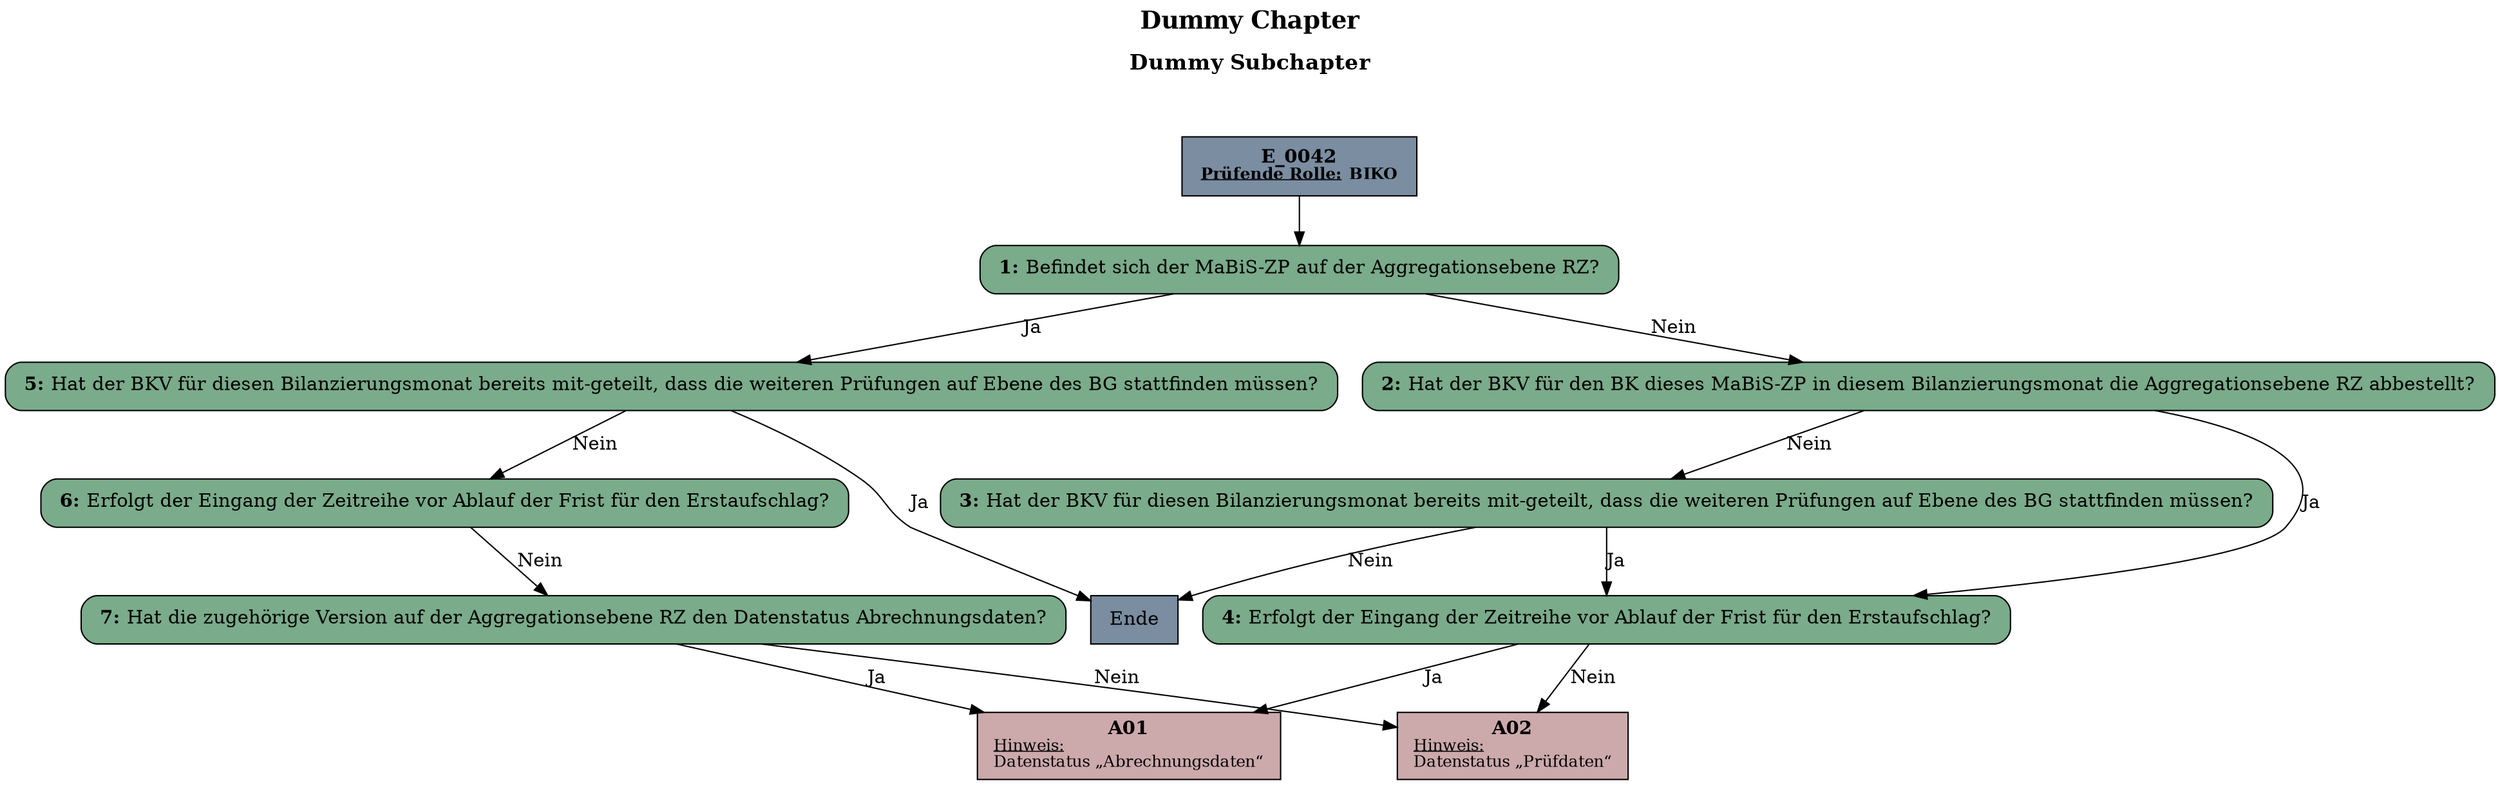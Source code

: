 digraph D {
    labelloc="t";
    label=<<B><FONT POINT-SIZE="18">Dummy Chapter</FONT></B><BR/><BR/><B><FONT POINT-SIZE="16">Dummy Subchapter</FONT></B><BR/><BR/><BR/><BR/>>;
    "Start" [margin="0.2,0.12", shape=box, style=filled, fillcolor="#7a8da1", label=<<B>E_0042</B><BR align="center"/><FONT point-size="12"><B><U>Prüfende Rolle:</U> BIKO</B></FONT><BR align="center"/>>];
    "1" [margin="0.2,0.12", shape=box, style="filled,rounded", fillcolor="#7aab8a", label=<<B>1: </B>Befindet sich der MaBiS-ZP auf der Aggregationsebene RZ?<BR align="left"/>>];
    "2" [margin="0.2,0.12", shape=box, style="filled,rounded", fillcolor="#7aab8a", label=<<B>2: </B>Hat der BKV für den BK dieses MaBiS-ZP in diesem Bilanzierungsmonat die Aggregationsebene RZ abbestellt?<BR align="left"/>>];
    "3" [margin="0.2,0.12", shape=box, style="filled,rounded", fillcolor="#7aab8a", label=<<B>3: </B>Hat der BKV für diesen Bilanzierungsmonat bereits mit-geteilt, dass die weiteren Prüfungen auf Ebene des BG stattfinden müssen?<BR align="left"/>>];
    "Ende" [margin="0.2,0.12", shape=box, style=filled, fillcolor="#7a8da1", label="Ende"];
    "4" [margin="0.2,0.12", shape=box, style="filled,rounded", fillcolor="#7aab8a", label=<<B>4: </B>Erfolgt der Eingang der Zeitreihe vor Ablauf der Frist für den Erstaufschlag?<BR align="left"/>>];
    "A01" [margin="0.17,0.08", shape=box, style=filled, fillcolor="#cca9ab", label=<<B>A01</B><BR align="center"/><FONT point-size="12"><U>Hinweis:</U><BR align="left"/>Datenstatus „Abrechnungsdaten“<BR align="left"/></FONT>>];
    "A02" [margin="0.17,0.08", shape=box, style=filled, fillcolor="#cca9ab", label=<<B>A02</B><BR align="center"/><FONT point-size="12"><U>Hinweis:</U><BR align="left"/>Datenstatus „Prüfdaten“<BR align="left"/></FONT>>];
    "5" [margin="0.2,0.12", shape=box, style="filled,rounded", fillcolor="#7aab8a", label=<<B>5: </B>Hat der BKV für diesen Bilanzierungsmonat bereits mit-geteilt, dass die weiteren Prüfungen auf Ebene des BG stattfinden müssen?<BR align="left"/>>];
    "6" [margin="0.2,0.12", shape=box, style="filled,rounded", fillcolor="#7aab8a", label=<<B>6: </B>Erfolgt der Eingang der Zeitreihe vor Ablauf der Frist für den Erstaufschlag?<BR align="left"/>>];
    "7" [margin="0.2,0.12", shape=box, style="filled,rounded", fillcolor="#7aab8a", label=<<B>7: </B>Hat die zugehörige Version auf der Aggregationsebene RZ den Datenstatus Abrechnungsdaten?<BR align="left"/>>];

    "Start" -> "1";
    "1" -> "2" [label="Nein"];
    "1" -> "5" [label="Ja"];
    "2" -> "4" [label="Ja"];
    "2" -> "3" [label="Nein"];
    "3" -> "4" [label="Ja"];
    "3" -> "Ende" [label="Nein"];
    "4" -> "A01" [label="Ja"];
    "4" -> "A02" [label="Nein"];
    "5" -> "Ende" [label="Ja"];
    "5" -> "6" [label="Nein"];
    "6" -> "7" [label="Nein"];
    "7" -> "A01" [label="Ja"];
    "7" -> "A02" [label="Nein"];
}